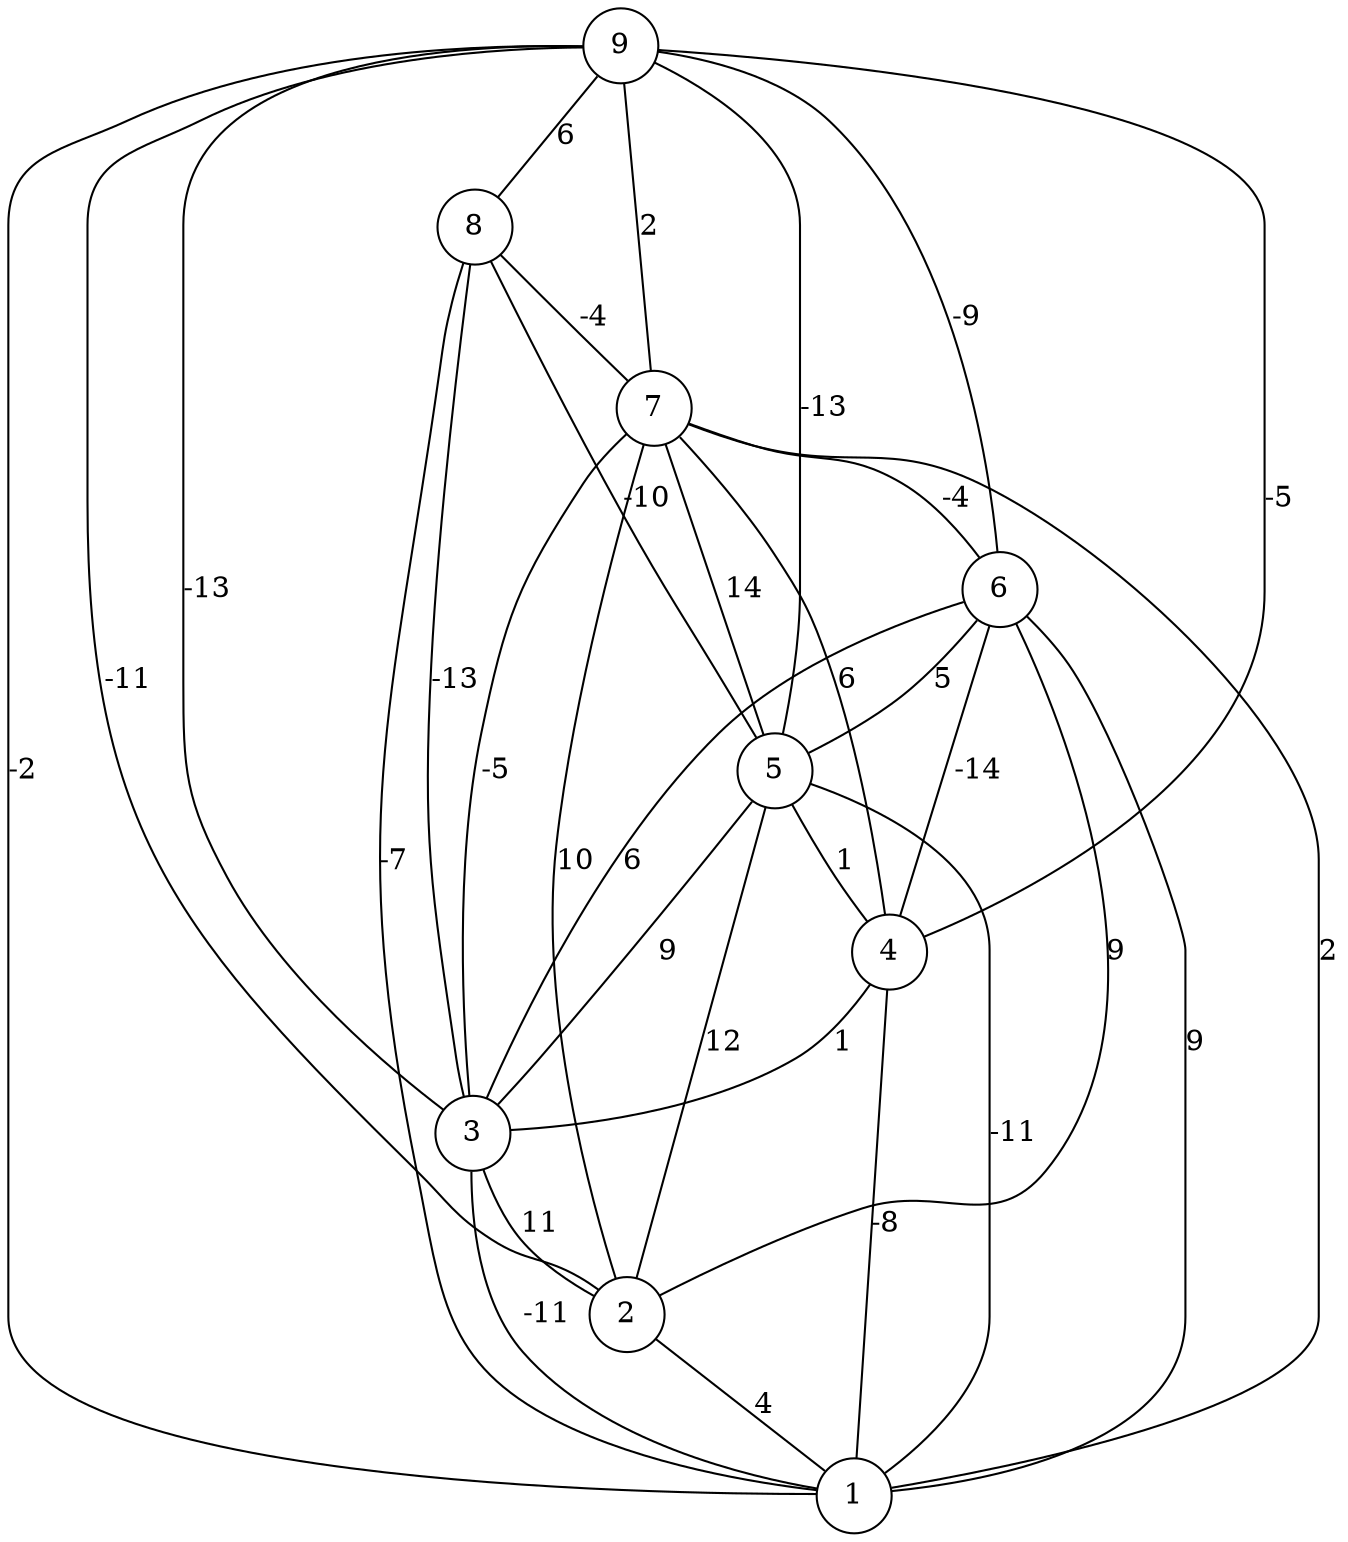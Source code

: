 graph { 
	 fontname="Helvetica,Arial,sans-serif" 
	 node [shape = circle]; 
	 9 -- 1 [label = "-2"];
	 9 -- 2 [label = "-11"];
	 9 -- 3 [label = "-13"];
	 9 -- 4 [label = "-5"];
	 9 -- 5 [label = "-13"];
	 9 -- 6 [label = "-9"];
	 9 -- 7 [label = "2"];
	 9 -- 8 [label = "6"];
	 8 -- 1 [label = "-7"];
	 8 -- 3 [label = "-13"];
	 8 -- 5 [label = "-10"];
	 8 -- 7 [label = "-4"];
	 7 -- 1 [label = "2"];
	 7 -- 2 [label = "10"];
	 7 -- 3 [label = "-5"];
	 7 -- 4 [label = "6"];
	 7 -- 5 [label = "14"];
	 7 -- 6 [label = "-4"];
	 6 -- 1 [label = "9"];
	 6 -- 2 [label = "9"];
	 6 -- 3 [label = "6"];
	 6 -- 4 [label = "-14"];
	 6 -- 5 [label = "5"];
	 5 -- 1 [label = "-11"];
	 5 -- 2 [label = "12"];
	 5 -- 3 [label = "9"];
	 5 -- 4 [label = "1"];
	 4 -- 1 [label = "-8"];
	 4 -- 3 [label = "1"];
	 3 -- 1 [label = "-11"];
	 3 -- 2 [label = "11"];
	 2 -- 1 [label = "4"];
	 1;
	 2;
	 3;
	 4;
	 5;
	 6;
	 7;
	 8;
	 9;
}
